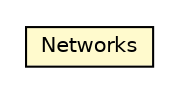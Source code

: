 #!/usr/local/bin/dot
#
# Class diagram 
# Generated by UMLGraph version R5_6 (http://www.umlgraph.org/)
#

digraph G {
	edge [fontname="Helvetica",fontsize=10,labelfontname="Helvetica",labelfontsize=10];
	node [fontname="Helvetica",fontsize=10,shape=plaintext];
	nodesep=0.25;
	ranksep=0.5;
	// eu.itesla_project.iidm.network.util.Networks
	c5084 [label=<<table title="eu.itesla_project.iidm.network.util.Networks" border="0" cellborder="1" cellspacing="0" cellpadding="2" port="p" bgcolor="lemonChiffon" href="./Networks.html">
		<tr><td><table border="0" cellspacing="0" cellpadding="1">
<tr><td align="center" balign="center"> Networks </td></tr>
		</table></td></tr>
		</table>>, URL="./Networks.html", fontname="Helvetica", fontcolor="black", fontsize=10.0];
}

